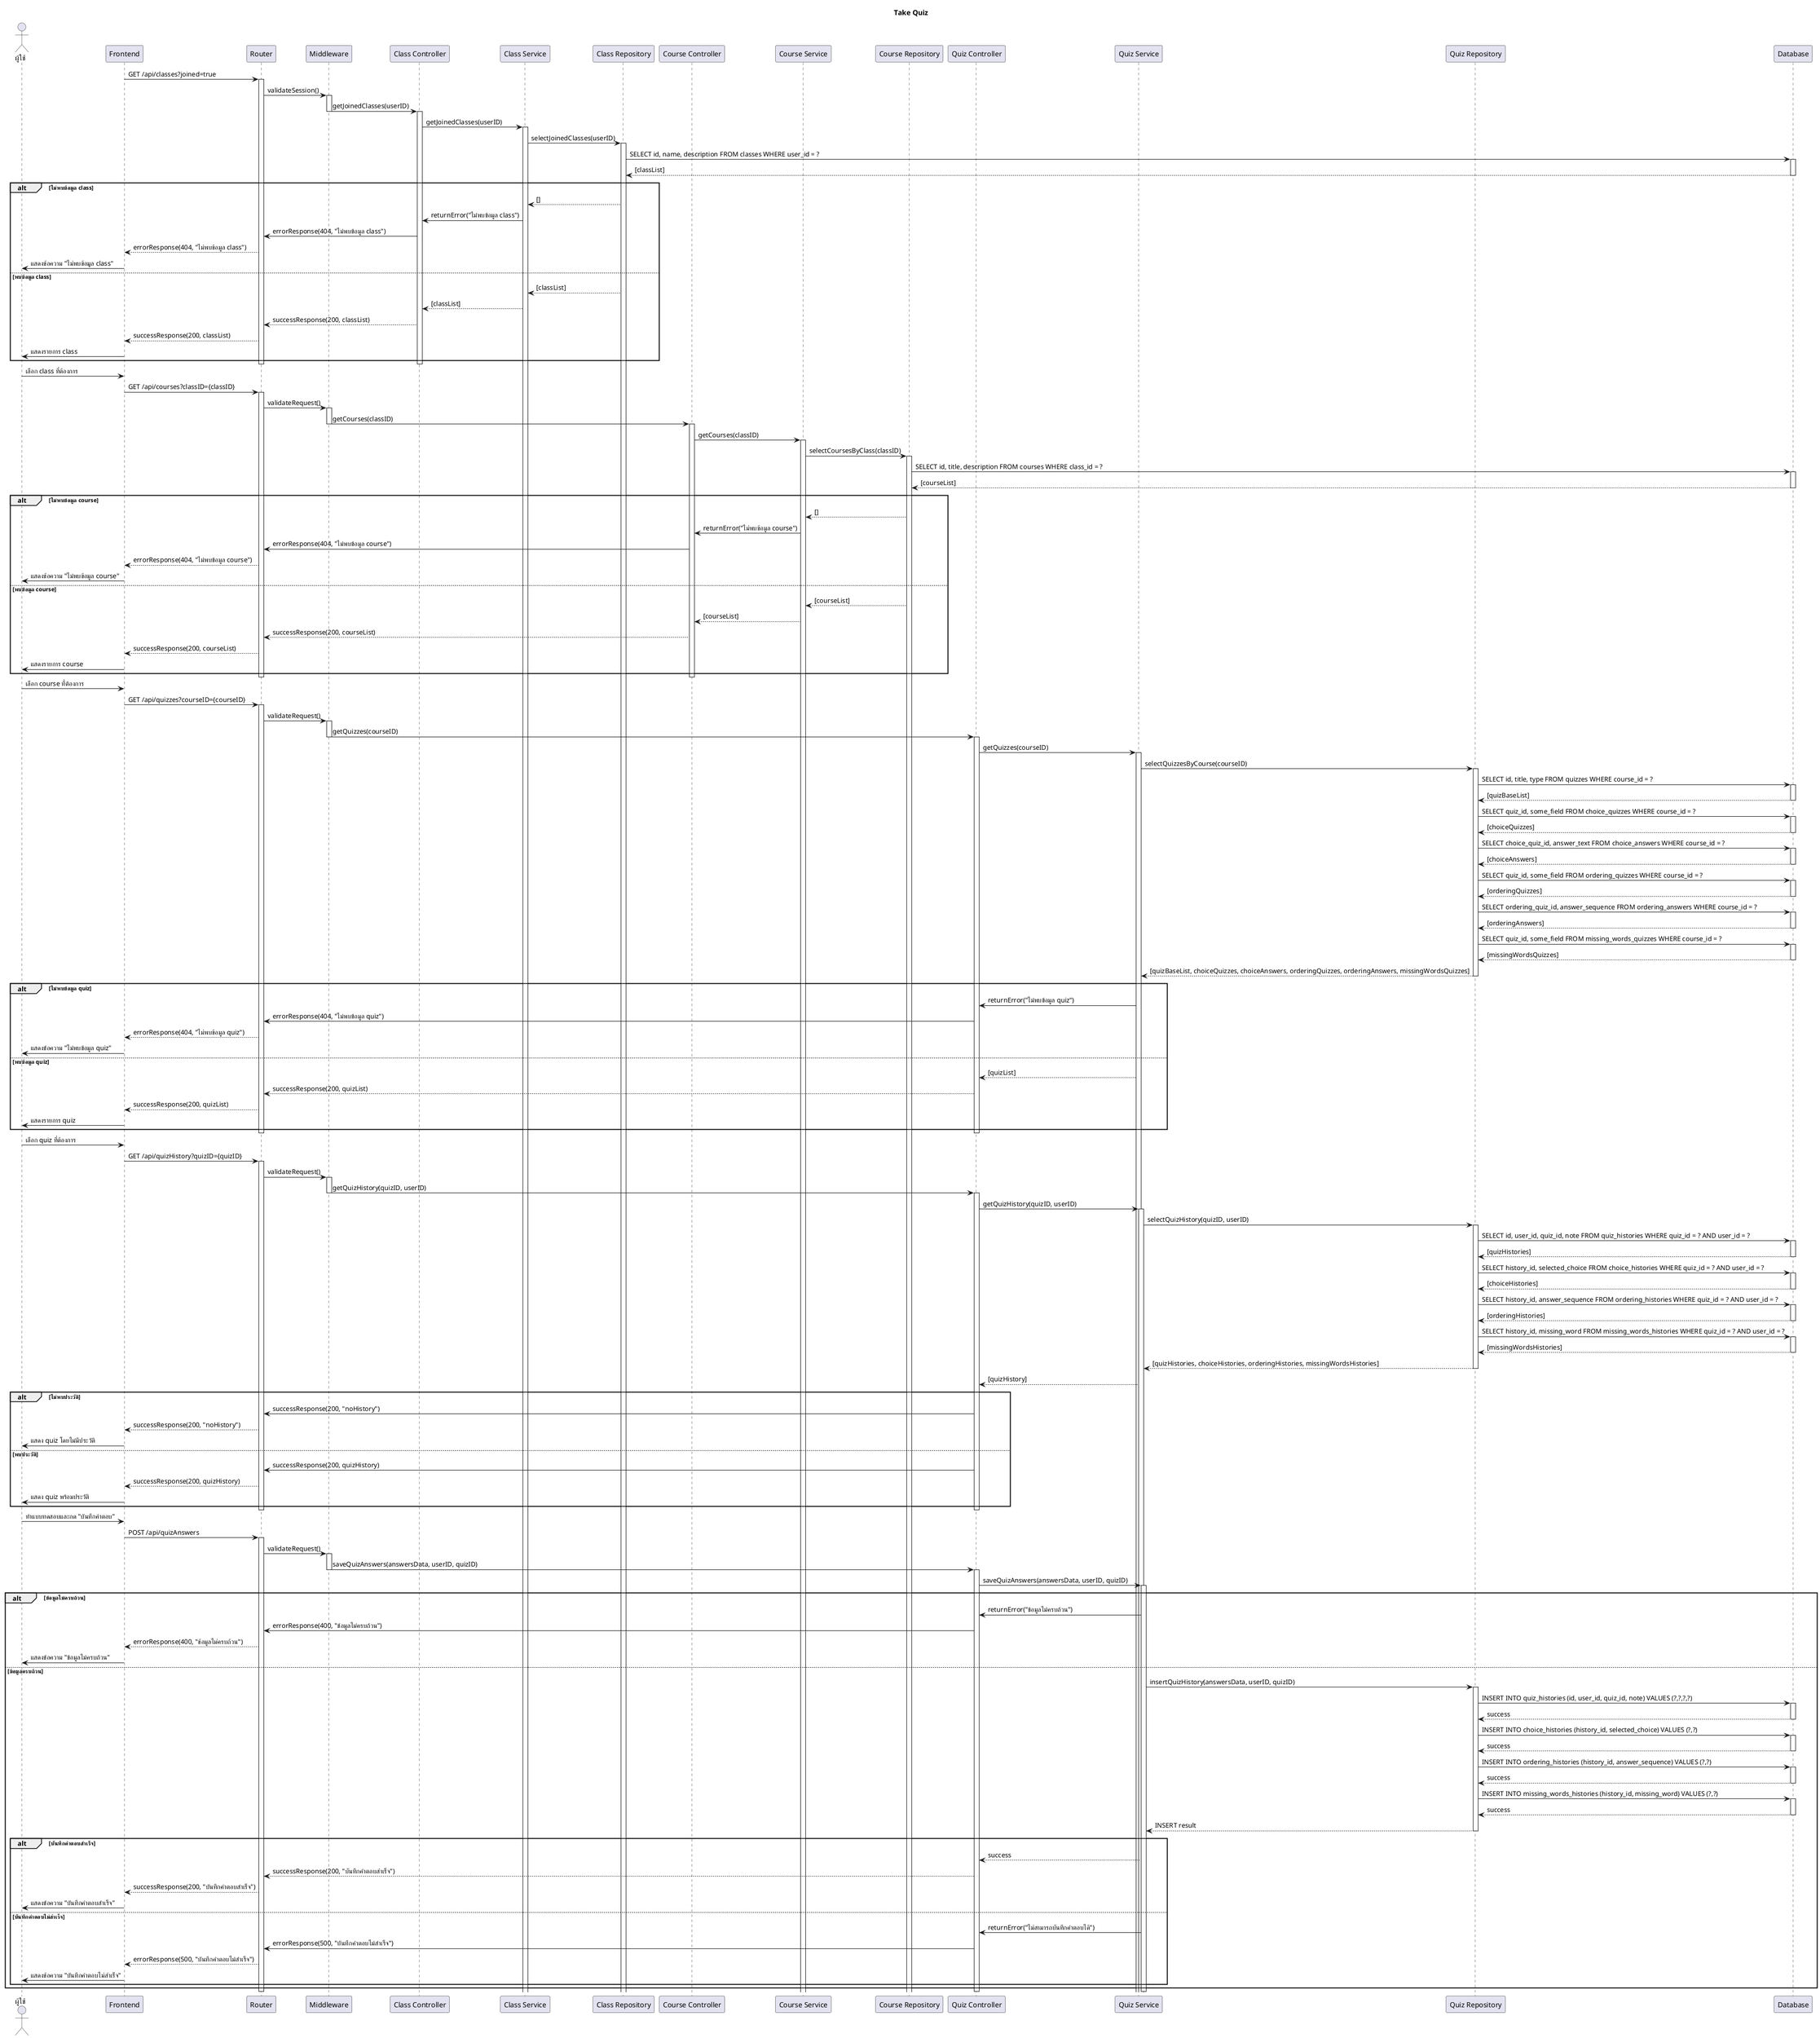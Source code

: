 @startuml
title Take Quiz

actor "ผู้ใช้" as User
participant "Frontend" as FE
participant "Router" as Router
participant "Middleware" as MW

' --- Class Module ---
participant "Class Controller" as ClassCtrl
participant "Class Service" as ClassServ
participant "Class Repository" as ClassRepo

' --- Course Module ---
participant "Course Controller" as CourseCtrl
participant "Course Service" as CourseServ
participant "Course Repository" as CourseRepo

' --- Quiz Module ---
participant "Quiz Controller" as QuizCtrl
participant "Quiz Service" as QuizServ
participant "Quiz Repository" as QuizRepo

participant "Database" as DB

'==================== Phase 1: ดึงข้อมูล Class ====================
FE -> Router: GET /api/classes?joined=true
activate Router
Router -> MW: validateSession()
activate MW
MW -> ClassCtrl: getJoinedClasses(userID)
deactivate MW
activate ClassCtrl
ClassCtrl -> ClassServ: getJoinedClasses(userID)
activate ClassServ
ClassServ -> ClassRepo: selectJoinedClasses(userID)
activate ClassRepo
ClassRepo -> DB: SELECT id, name, description FROM classes WHERE user_id = ?
activate DB
DB --> ClassRepo: [classList]
deactivate DB
alt ไม่พบข้อมูล class
    ClassRepo --> ClassServ: []
    ClassServ -> ClassCtrl: returnError("ไม่พบข้อมูล class")
    ClassCtrl -> Router: errorResponse(404, "ไม่พบข้อมูล class")
    Router --> FE: errorResponse(404, "ไม่พบข้อมูล class")
    FE -> User: แสดงข้อความ "ไม่พบข้อมูล class"
else พบข้อมูล class
    ClassRepo --> ClassServ: [classList]
    ClassServ --> ClassCtrl: [classList]
    ClassCtrl --> Router: successResponse(200, classList)
    Router --> FE: successResponse(200, classList)
    FE -> User: แสดงรายการ class
end
deactivate ClassCtrl
deactivate Router

'==================== Phase 2: ดึงข้อมูล Course ====================
User -> FE: เลือก class ที่ต้องการ
FE -> Router: GET /api/courses?classID={classID}
activate Router
Router -> MW: validateRequest()
activate MW
MW -> CourseCtrl: getCourses(classID)
deactivate MW
activate CourseCtrl
CourseCtrl -> CourseServ: getCourses(classID)
activate CourseServ
CourseServ -> CourseRepo: selectCoursesByClass(classID)
activate CourseRepo
CourseRepo -> DB: SELECT id, title, description FROM courses WHERE class_id = ?
activate DB
DB --> CourseRepo: [courseList]
deactivate DB
alt ไม่พบข้อมูล course
     CourseRepo --> CourseServ: []
     CourseServ -> CourseCtrl: returnError("ไม่พบข้อมูล course")
     CourseCtrl -> Router: errorResponse(404, "ไม่พบข้อมูล course")
     Router --> FE: errorResponse(404, "ไม่พบข้อมูล course")
     FE -> User: แสดงข้อความ "ไม่พบข้อมูล course"
else พบข้อมูล course
     CourseRepo --> CourseServ: [courseList]
     CourseServ --> CourseCtrl: [courseList]
     CourseCtrl --> Router: successResponse(200, courseList)
     Router --> FE: successResponse(200, courseList)
     FE -> User: แสดงรายการ course
end
deactivate CourseCtrl
deactivate Router

'==================== Phase 3: ดึงข้อมูล Quiz ====================
User -> FE: เลือก course ที่ต้องการ
FE -> Router: GET /api/quizzes?courseID={courseID}
activate Router
Router -> MW: validateRequest()
activate MW
MW -> QuizCtrl: getQuizzes(courseID)
deactivate MW
activate QuizCtrl
QuizCtrl -> QuizServ: getQuizzes(courseID)
activate QuizServ
QuizServ -> QuizRepo: selectQuizzesByCourse(courseID)
activate QuizRepo

' ดึงข้อมูล quiz หลัก (7.1)
QuizRepo -> DB: SELECT id, title, type FROM quizzes WHERE course_id = ?
activate DB
DB --> QuizRepo: [quizBaseList]
deactivate DB

' ดึงข้อมูล choice_quizzes (7.2)
QuizRepo -> DB: SELECT quiz_id, some_field FROM choice_quizzes WHERE course_id = ?
activate DB
DB --> QuizRepo: [choiceQuizzes]
deactivate DB

' ดึงข้อมูล choice_answers (7.3)
QuizRepo -> DB: SELECT choice_quiz_id, answer_text FROM choice_answers WHERE course_id = ?
activate DB
DB --> QuizRepo: [choiceAnswers]
deactivate DB

' ดึงข้อมูล ordering_quizzes (7.4)
QuizRepo -> DB: SELECT quiz_id, some_field FROM ordering_quizzes WHERE course_id = ?
activate DB
DB --> QuizRepo: [orderingQuizzes]
deactivate DB

' ดึงข้อมูล ordering_answers (7.5)
QuizRepo -> DB: SELECT ordering_quiz_id, answer_sequence FROM ordering_answers WHERE course_id = ?
activate DB
DB --> QuizRepo: [orderingAnswers]
deactivate DB

' ดึงข้อมูล missing_words_quizzes (7.6)
QuizRepo -> DB: SELECT quiz_id, some_field FROM missing_words_quizzes WHERE course_id = ?
activate DB
DB --> QuizRepo: [missingWordsQuizzes]
deactivate DB

QuizRepo --> QuizServ: [quizBaseList, choiceQuizzes, choiceAnswers, orderingQuizzes, orderingAnswers, missingWordsQuizzes]
deactivate QuizRepo
alt ไม่พบข้อมูล quiz
    QuizServ -> QuizCtrl: returnError("ไม่พบข้อมูล quiz")
    QuizCtrl -> Router: errorResponse(404, "ไม่พบข้อมูล quiz")
    Router --> FE: errorResponse(404, "ไม่พบข้อมูล quiz")
    FE -> User: แสดงข้อความ "ไม่พบข้อมูล quiz"
else พบข้อมูล quiz
    QuizServ --> QuizCtrl: [quizList]
    QuizCtrl --> Router: successResponse(200, quizList)
    Router --> FE: successResponse(200, quizList)
    FE -> User: แสดงรายการ quiz
end
deactivate QuizCtrl
deactivate Router

'==================== Phase 4: ดึงข้อมูลประวัติการทำ Quiz ====================
User -> FE: เลือก quiz ที่ต้องการ
FE -> Router: GET /api/quizHistory?quizID={quizID}
activate Router
Router -> MW: validateRequest()
activate MW
MW -> QuizCtrl: getQuizHistory(quizID, userID)
deactivate MW
activate QuizCtrl
QuizCtrl -> QuizServ: getQuizHistory(quizID, userID)
activate QuizServ
QuizServ -> QuizRepo: selectQuizHistory(quizID, userID)
activate QuizRepo

' ดึงข้อมูล quiz_histories (10.1)
QuizRepo -> DB: SELECT id, user_id, quiz_id, note FROM quiz_histories WHERE quiz_id = ? AND user_id = ?
activate DB
DB --> QuizRepo: [quizHistories]
deactivate DB

' ดึงข้อมูล choice_histories (10.2a.1)
QuizRepo -> DB: SELECT history_id, selected_choice FROM choice_histories WHERE quiz_id = ? AND user_id = ?
activate DB
DB --> QuizRepo: [choiceHistories]
deactivate DB

' ดึงข้อมูล ordering_histories (10.2b.1)
QuizRepo -> DB: SELECT history_id, answer_sequence FROM ordering_histories WHERE quiz_id = ? AND user_id = ?
activate DB
DB --> QuizRepo: [orderingHistories]
deactivate DB

' ดึงข้อมูล missing_words_histories (10.2c.1)
QuizRepo -> DB: SELECT history_id, missing_word FROM missing_words_histories WHERE quiz_id = ? AND user_id = ?
activate DB
DB --> QuizRepo: [missingWordsHistories]
deactivate DB

QuizRepo --> QuizServ: [quizHistories, choiceHistories, orderingHistories, missingWordsHistories]
deactivate QuizRepo
QuizServ --> QuizCtrl: [quizHistory]
alt ไม่พบประวัติ
     QuizCtrl -> Router: successResponse(200, "noHistory")
     Router --> FE: successResponse(200, "noHistory")
     FE -> User: แสดง quiz โดยไม่มีประวัติ
else พบประวัติ
     QuizCtrl -> Router: successResponse(200, quizHistory)
     Router --> FE: successResponse(200, quizHistory)
     FE -> User: แสดง quiz พร้อมประวัติ
end
deactivate QuizCtrl
deactivate Router

'==================== Phase 5: ผู้ใช้ทำ Quiz และส่งคำตอบ ====================
User -> FE: ทำแบบทดสอบและกด "บันทึกคำตอบ"
FE -> Router: POST /api/quizAnswers
activate Router
Router -> MW: validateRequest()
activate MW
MW -> QuizCtrl: saveQuizAnswers(answersData, userID, quizID)
deactivate MW
activate QuizCtrl
QuizCtrl -> QuizServ: saveQuizAnswers(answersData, userID, quizID)
activate QuizServ
alt ข้อมูลไม่ครบถ้วน
     QuizServ -> QuizCtrl: returnError("ข้อมูลไม่ครบถ้วน")
     QuizCtrl -> Router: errorResponse(400, "ข้อมูลไม่ครบถ้วน")
     Router --> FE: errorResponse(400, "ข้อมูลไม่ครบถ้วน")
     FE -> User: แสดงข้อความ "ข้อมูลไม่ครบถ้วน"
else ข้อมูลครบถ้วน
     ' บันทึกคำตอบ (แบ่งตามประเภท quiz)
     QuizServ -> QuizRepo: insertQuizHistory(answersData, userID, quizID)
     activate QuizRepo
     QuizRepo -> DB: INSERT INTO quiz_histories (id, user_id, quiz_id, note) VALUES (?,?,?,?)
     activate DB
     DB --> QuizRepo: success
     deactivate DB

     ' ตัวอย่าง สำหรับ single / multiple choice (17a.1, 17b.1)
     QuizRepo -> DB: INSERT INTO choice_histories (history_id, selected_choice) VALUES (?,?)
     activate DB
     DB --> QuizRepo: success
     deactivate DB

     ' หากเป็นแบบ ordering (17c.1)
     QuizRepo -> DB: INSERT INTO ordering_histories (history_id, answer_sequence) VALUES (?,?)
     activate DB
     DB --> QuizRepo: success
     deactivate DB

     ' หากเป็นแบบ missing words (17d.1)
     QuizRepo -> DB: INSERT INTO missing_words_histories (history_id, missing_word) VALUES (?,?)
     activate DB
     DB --> QuizRepo: success
     deactivate DB

     QuizRepo --> QuizServ: INSERT result
     deactivate QuizRepo

     alt บันทึกคำตอบสำเร็จ
          QuizServ --> QuizCtrl: success
          QuizCtrl --> Router: successResponse(200, "บันทึกคำตอบสำเร็จ")
          Router --> FE: successResponse(200, "บันทึกคำตอบสำเร็จ")
          FE -> User: แสดงข้อความ "บันทึกคำตอบสำเร็จ"
     else บันทึกคำตอบไม่สำเร็จ
          QuizServ -> QuizCtrl: returnError("ไม่สามารถบันทึกคำตอบได้")
          QuizCtrl -> Router: errorResponse(500, "บันทึกคำตอบไม่สำเร็จ")
          Router --> FE: errorResponse(500, "บันทึกคำตอบไม่สำเร็จ")
          FE -> User: แสดงข้อความ "บันทึกคำตอบไม่สำเร็จ"
     end
end
deactivate QuizServ
deactivate QuizCtrl
deactivate Router

@enduml
